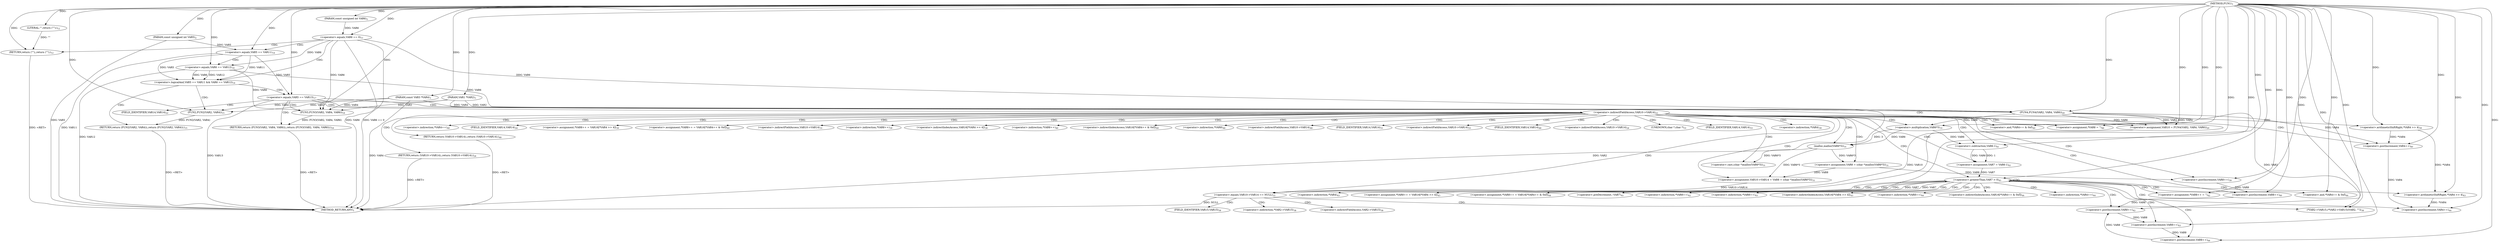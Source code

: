 digraph "FUN1" {  
"8" [label = <(METHOD,FUN1)<SUB>1</SUB>> ]
"156" [label = <(METHOD_RETURN,ANY)<SUB>1</SUB>> ]
"9" [label = <(PARAM,VAR1 *VAR2)<SUB>1</SUB>> ]
"10" [label = <(PARAM,const VAR3 *VAR4)<SUB>1</SUB>> ]
"11" [label = <(PARAM,const unsigned int VAR5)<SUB>2</SUB>> ]
"12" [label = <(PARAM,const unsigned int VAR6)<SUB>2</SUB>> ]
"47" [label = <(&lt;operator&gt;.assignment,VAR10 = FUN4(VAR2, VAR4, VAR6))<SUB>20</SUB>> ]
"62" [label = <(&lt;operator&gt;.assignment,VAR10-&gt;VAR14 = VAR8 = (char *)malloc(VAR6*3))<SUB>31</SUB>> ]
"88" [label = <(&lt;operator&gt;.assignment,*VAR8++ = VAR16[*VAR4 &gt;&gt; 4])<SUB>39</SUB>> ]
"98" [label = <(&lt;operator&gt;.assignment,*VAR8++ = VAR16[*VAR4++ &amp; 0xf])<SUB>40</SUB>> ]
"148" [label = <(&lt;operator&gt;.assignment,*VAR8 = '')<SUB>46</SUB>> ]
"152" [label = <(RETURN,return (VAR10-&gt;VAR14);,return (VAR10-&gt;VAR14);)<SUB>48</SUB>> ]
"18" [label = <(&lt;operator&gt;.equals,VAR6 == 0)<SUB>11</SUB>> ]
"25" [label = <(&lt;operator&gt;.logicalAnd,VAR5 == VAR11 &amp;&amp; VAR6 == VAR12)<SUB>14</SUB>> ]
"38" [label = <(&lt;operator&gt;.equals,VAR5 == VAR13)<SUB>17</SUB>> ]
"75" [label = <(&lt;operator&gt;.equals,VAR10-&gt;VAR14 == NULL)<SUB>33</SUB>> ]
"116" [label = <(&lt;operator&gt;.greaterThan,VAR7 &gt; 0)<SUB>41</SUB>> ]
"119" [label = <(&lt;operator&gt;.preDecrement,--VAR7)<SUB>41</SUB>> ]
"22" [label = <(RETURN,return (&quot;&quot;);,return (&quot;&quot;);)<SUB>12</SUB>> ]
"33" [label = <(RETURN,return (FUN2(VAR2, VAR4));,return (FUN2(VAR2, VAR4));)<SUB>15</SUB>> ]
"42" [label = <(RETURN,return (FUN3(VAR2, VAR4, VAR6));,return (FUN3(VAR2, VAR4, VAR6));)<SUB>18</SUB>> ]
"49" [label = <(FUN4,FUN4(VAR2, VAR4, VAR6))<SUB>20</SUB>> ]
"58" [label = <(RETURN,return (VAR10-&gt;VAR14);,return (VAR10-&gt;VAR14);)<SUB>24</SUB>> ]
"66" [label = <(&lt;operator&gt;.assignment,VAR8 = (char *)malloc(VAR6*3))<SUB>31</SUB>> ]
"81" [label = <(*VAR2-&gt;VAR15,(*VAR2-&gt;VAR15)(VAR2, &quot;&quot;))<SUB>38</SUB>> ]
"111" [label = <(&lt;operator&gt;.assignment,VAR7 = VAR6-1)<SUB>41</SUB>> ]
"122" [label = <(&lt;operator&gt;.assignment,*VAR8++ = '')<SUB>42</SUB>> ]
"127" [label = <(&lt;operator&gt;.assignment,*VAR8++ = VAR16[*VAR4 &gt;&gt; 4])<SUB>43</SUB>> ]
"137" [label = <(&lt;operator&gt;.assignment,*VAR8++ = VAR16[*VAR4++ &amp; 0xf])<SUB>44</SUB>> ]
"23" [label = <(LITERAL,&quot;&quot;,return (&quot;&quot;);)<SUB>12</SUB>> ]
"26" [label = <(&lt;operator&gt;.equals,VAR5 == VAR11)<SUB>14</SUB>> ]
"29" [label = <(&lt;operator&gt;.equals,VAR6 == VAR12)<SUB>14</SUB>> ]
"34" [label = <(FUN2,FUN2(VAR2, VAR4))<SUB>15</SUB>> ]
"43" [label = <(FUN3,FUN3(VAR2, VAR4, VAR6))<SUB>18</SUB>> ]
"68" [label = <(&lt;operator&gt;.cast,(char *)malloc(VAR6*3))<SUB>31</SUB>> ]
"90" [label = <(&lt;operator&gt;.postIncrement,VAR8++)<SUB>39</SUB>> ]
"94" [label = <(&lt;operator&gt;.arithmeticShiftRight,*VAR4 &gt;&gt; 4)<SUB>39</SUB>> ]
"100" [label = <(&lt;operator&gt;.postIncrement,VAR8++)<SUB>40</SUB>> ]
"104" [label = <(&lt;operator&gt;.and,*VAR4++ &amp; 0xf)<SUB>40</SUB>> ]
"70" [label = <(malloc,malloc(VAR6*3))<SUB>31</SUB>> ]
"113" [label = <(&lt;operator&gt;.subtraction,VAR6-1)<SUB>41</SUB>> ]
"71" [label = <(&lt;operator&gt;.multiplication,VAR6*3)<SUB>31</SUB>> ]
"106" [label = <(&lt;operator&gt;.postIncrement,VAR4++)<SUB>40</SUB>> ]
"124" [label = <(&lt;operator&gt;.postIncrement,VAR8++)<SUB>42</SUB>> ]
"129" [label = <(&lt;operator&gt;.postIncrement,VAR8++)<SUB>43</SUB>> ]
"133" [label = <(&lt;operator&gt;.arithmeticShiftRight,*VAR4 &gt;&gt; 4)<SUB>43</SUB>> ]
"139" [label = <(&lt;operator&gt;.postIncrement,VAR8++)<SUB>44</SUB>> ]
"143" [label = <(&lt;operator&gt;.and,*VAR4++ &amp; 0xf)<SUB>44</SUB>> ]
"145" [label = <(&lt;operator&gt;.postIncrement,VAR4++)<SUB>44</SUB>> ]
"54" [label = <(&lt;operator&gt;.indirectFieldAccess,VAR10-&gt;VAR14)<SUB>22</SUB>> ]
"63" [label = <(&lt;operator&gt;.indirectFieldAccess,VAR10-&gt;VAR14)<SUB>31</SUB>> ]
"89" [label = <(&lt;operator&gt;.indirection,*VAR8++)<SUB>39</SUB>> ]
"92" [label = <(&lt;operator&gt;.indirectIndexAccess,VAR16[*VAR4 &gt;&gt; 4])<SUB>39</SUB>> ]
"99" [label = <(&lt;operator&gt;.indirection,*VAR8++)<SUB>40</SUB>> ]
"102" [label = <(&lt;operator&gt;.indirectIndexAccess,VAR16[*VAR4++ &amp; 0xf])<SUB>40</SUB>> ]
"149" [label = <(&lt;operator&gt;.indirection,*VAR8)<SUB>46</SUB>> ]
"153" [label = <(&lt;operator&gt;.indirectFieldAccess,VAR10-&gt;VAR14)<SUB>48</SUB>> ]
"56" [label = <(FIELD_IDENTIFIER,VAR14,VAR14)<SUB>22</SUB>> ]
"65" [label = <(FIELD_IDENTIFIER,VAR14,VAR14)<SUB>31</SUB>> ]
"76" [label = <(&lt;operator&gt;.indirectFieldAccess,VAR10-&gt;VAR14)<SUB>33</SUB>> ]
"155" [label = <(FIELD_IDENTIFIER,VAR14,VAR14)<SUB>48</SUB>> ]
"59" [label = <(&lt;operator&gt;.indirectFieldAccess,VAR10-&gt;VAR14)<SUB>24</SUB>> ]
"69" [label = <(UNKNOWN,char *,char *)<SUB>31</SUB>> ]
"78" [label = <(FIELD_IDENTIFIER,VAR14,VAR14)<SUB>33</SUB>> ]
"82" [label = <(&lt;operator&gt;.indirection,*VAR2-&gt;VAR15)<SUB>38</SUB>> ]
"95" [label = <(&lt;operator&gt;.indirection,*VAR4)<SUB>39</SUB>> ]
"105" [label = <(&lt;operator&gt;.indirection,*VAR4++)<SUB>40</SUB>> ]
"123" [label = <(&lt;operator&gt;.indirection,*VAR8++)<SUB>42</SUB>> ]
"128" [label = <(&lt;operator&gt;.indirection,*VAR8++)<SUB>43</SUB>> ]
"131" [label = <(&lt;operator&gt;.indirectIndexAccess,VAR16[*VAR4 &gt;&gt; 4])<SUB>43</SUB>> ]
"138" [label = <(&lt;operator&gt;.indirection,*VAR8++)<SUB>44</SUB>> ]
"141" [label = <(&lt;operator&gt;.indirectIndexAccess,VAR16[*VAR4++ &amp; 0xf])<SUB>44</SUB>> ]
"61" [label = <(FIELD_IDENTIFIER,VAR14,VAR14)<SUB>24</SUB>> ]
"83" [label = <(&lt;operator&gt;.indirectFieldAccess,VAR2-&gt;VAR15)<SUB>38</SUB>> ]
"85" [label = <(FIELD_IDENTIFIER,VAR15,VAR15)<SUB>38</SUB>> ]
"134" [label = <(&lt;operator&gt;.indirection,*VAR4)<SUB>43</SUB>> ]
"144" [label = <(&lt;operator&gt;.indirection,*VAR4++)<SUB>44</SUB>> ]
  "152" -> "156"  [ label = "DDG: &lt;RET&gt;"] 
  "22" -> "156"  [ label = "DDG: &lt;RET&gt;"] 
  "33" -> "156"  [ label = "DDG: &lt;RET&gt;"] 
  "58" -> "156"  [ label = "DDG: &lt;RET&gt;"] 
  "42" -> "156"  [ label = "DDG: &lt;RET&gt;"] 
  "9" -> "156"  [ label = "DDG: VAR2"] 
  "10" -> "156"  [ label = "DDG: VAR4"] 
  "11" -> "156"  [ label = "DDG: VAR5"] 
  "18" -> "156"  [ label = "DDG: VAR6"] 
  "18" -> "156"  [ label = "DDG: VAR6 == 0"] 
  "38" -> "156"  [ label = "DDG: VAR13"] 
  "26" -> "156"  [ label = "DDG: VAR11"] 
  "29" -> "156"  [ label = "DDG: VAR12"] 
  "75" -> "156"  [ label = "DDG: NULL"] 
  "8" -> "9"  [ label = "DDG: "] 
  "8" -> "10"  [ label = "DDG: "] 
  "8" -> "11"  [ label = "DDG: "] 
  "8" -> "12"  [ label = "DDG: "] 
  "49" -> "47"  [ label = "DDG: VAR2"] 
  "49" -> "47"  [ label = "DDG: VAR4"] 
  "49" -> "47"  [ label = "DDG: VAR6"] 
  "66" -> "62"  [ label = "DDG: VAR8"] 
  "70" -> "62"  [ label = "DDG: VAR6*3"] 
  "8" -> "148"  [ label = "DDG: "] 
  "12" -> "18"  [ label = "DDG: VAR6"] 
  "8" -> "18"  [ label = "DDG: "] 
  "23" -> "22"  [ label = "DDG: &quot;&quot;"] 
  "8" -> "22"  [ label = "DDG: "] 
  "26" -> "25"  [ label = "DDG: VAR5"] 
  "26" -> "25"  [ label = "DDG: VAR11"] 
  "29" -> "25"  [ label = "DDG: VAR6"] 
  "29" -> "25"  [ label = "DDG: VAR12"] 
  "34" -> "33"  [ label = "DDG: FUN2(VAR2, VAR4)"] 
  "26" -> "38"  [ label = "DDG: VAR5"] 
  "8" -> "38"  [ label = "DDG: "] 
  "43" -> "42"  [ label = "DDG: FUN3(VAR2, VAR4, VAR6)"] 
  "9" -> "49"  [ label = "DDG: VAR2"] 
  "8" -> "49"  [ label = "DDG: "] 
  "10" -> "49"  [ label = "DDG: VAR4"] 
  "18" -> "49"  [ label = "DDG: VAR6"] 
  "29" -> "49"  [ label = "DDG: VAR6"] 
  "70" -> "66"  [ label = "DDG: VAR6*3"] 
  "47" -> "75"  [ label = "DDG: VAR10"] 
  "62" -> "75"  [ label = "DDG: VAR10-&gt;VAR14"] 
  "8" -> "75"  [ label = "DDG: "] 
  "113" -> "111"  [ label = "DDG: VAR6"] 
  "113" -> "111"  [ label = "DDG: 1"] 
  "111" -> "116"  [ label = "DDG: VAR7"] 
  "119" -> "116"  [ label = "DDG: VAR7"] 
  "8" -> "116"  [ label = "DDG: "] 
  "116" -> "119"  [ label = "DDG: VAR7"] 
  "8" -> "119"  [ label = "DDG: "] 
  "8" -> "122"  [ label = "DDG: "] 
  "8" -> "23"  [ label = "DDG: "] 
  "11" -> "26"  [ label = "DDG: VAR5"] 
  "8" -> "26"  [ label = "DDG: "] 
  "18" -> "29"  [ label = "DDG: VAR6"] 
  "8" -> "29"  [ label = "DDG: "] 
  "70" -> "68"  [ label = "DDG: VAR6*3"] 
  "49" -> "81"  [ label = "DDG: VAR2"] 
  "8" -> "81"  [ label = "DDG: "] 
  "66" -> "90"  [ label = "DDG: VAR8"] 
  "8" -> "90"  [ label = "DDG: "] 
  "8" -> "94"  [ label = "DDG: "] 
  "90" -> "100"  [ label = "DDG: VAR8"] 
  "8" -> "100"  [ label = "DDG: "] 
  "8" -> "104"  [ label = "DDG: "] 
  "9" -> "34"  [ label = "DDG: VAR2"] 
  "8" -> "34"  [ label = "DDG: "] 
  "10" -> "34"  [ label = "DDG: VAR4"] 
  "9" -> "43"  [ label = "DDG: VAR2"] 
  "8" -> "43"  [ label = "DDG: "] 
  "10" -> "43"  [ label = "DDG: VAR4"] 
  "18" -> "43"  [ label = "DDG: VAR6"] 
  "29" -> "43"  [ label = "DDG: VAR6"] 
  "71" -> "70"  [ label = "DDG: VAR6"] 
  "71" -> "70"  [ label = "DDG: 3"] 
  "71" -> "113"  [ label = "DDG: VAR6"] 
  "8" -> "113"  [ label = "DDG: "] 
  "49" -> "71"  [ label = "DDG: VAR6"] 
  "8" -> "71"  [ label = "DDG: "] 
  "49" -> "106"  [ label = "DDG: VAR4"] 
  "94" -> "106"  [ label = "DDG: *VAR4"] 
  "8" -> "106"  [ label = "DDG: "] 
  "100" -> "124"  [ label = "DDG: VAR8"] 
  "139" -> "124"  [ label = "DDG: VAR8"] 
  "8" -> "124"  [ label = "DDG: "] 
  "124" -> "129"  [ label = "DDG: VAR8"] 
  "8" -> "129"  [ label = "DDG: "] 
  "94" -> "133"  [ label = "DDG: *VAR4"] 
  "8" -> "133"  [ label = "DDG: "] 
  "129" -> "139"  [ label = "DDG: VAR8"] 
  "8" -> "139"  [ label = "DDG: "] 
  "8" -> "143"  [ label = "DDG: "] 
  "106" -> "145"  [ label = "DDG: VAR4"] 
  "133" -> "145"  [ label = "DDG: *VAR4"] 
  "8" -> "145"  [ label = "DDG: "] 
  "18" -> "26"  [ label = "CDG: "] 
  "18" -> "25"  [ label = "CDG: "] 
  "18" -> "22"  [ label = "CDG: "] 
  "25" -> "34"  [ label = "CDG: "] 
  "25" -> "38"  [ label = "CDG: "] 
  "25" -> "33"  [ label = "CDG: "] 
  "38" -> "42"  [ label = "CDG: "] 
  "38" -> "56"  [ label = "CDG: "] 
  "38" -> "54"  [ label = "CDG: "] 
  "38" -> "43"  [ label = "CDG: "] 
  "38" -> "47"  [ label = "CDG: "] 
  "38" -> "49"  [ label = "CDG: "] 
  "54" -> "94"  [ label = "CDG: "] 
  "54" -> "68"  [ label = "CDG: "] 
  "54" -> "98"  [ label = "CDG: "] 
  "54" -> "113"  [ label = "CDG: "] 
  "54" -> "75"  [ label = "CDG: "] 
  "54" -> "102"  [ label = "CDG: "] 
  "54" -> "149"  [ label = "CDG: "] 
  "54" -> "69"  [ label = "CDG: "] 
  "54" -> "104"  [ label = "CDG: "] 
  "54" -> "95"  [ label = "CDG: "] 
  "54" -> "92"  [ label = "CDG: "] 
  "54" -> "153"  [ label = "CDG: "] 
  "54" -> "76"  [ label = "CDG: "] 
  "54" -> "59"  [ label = "CDG: "] 
  "54" -> "148"  [ label = "CDG: "] 
  "54" -> "90"  [ label = "CDG: "] 
  "54" -> "58"  [ label = "CDG: "] 
  "54" -> "61"  [ label = "CDG: "] 
  "54" -> "152"  [ label = "CDG: "] 
  "54" -> "100"  [ label = "CDG: "] 
  "54" -> "88"  [ label = "CDG: "] 
  "54" -> "70"  [ label = "CDG: "] 
  "54" -> "155"  [ label = "CDG: "] 
  "54" -> "111"  [ label = "CDG: "] 
  "54" -> "89"  [ label = "CDG: "] 
  "54" -> "66"  [ label = "CDG: "] 
  "54" -> "116"  [ label = "CDG: "] 
  "54" -> "99"  [ label = "CDG: "] 
  "54" -> "106"  [ label = "CDG: "] 
  "54" -> "65"  [ label = "CDG: "] 
  "54" -> "71"  [ label = "CDG: "] 
  "54" -> "105"  [ label = "CDG: "] 
  "54" -> "63"  [ label = "CDG: "] 
  "54" -> "78"  [ label = "CDG: "] 
  "54" -> "62"  [ label = "CDG: "] 
  "75" -> "81"  [ label = "CDG: "] 
  "75" -> "85"  [ label = "CDG: "] 
  "75" -> "82"  [ label = "CDG: "] 
  "75" -> "83"  [ label = "CDG: "] 
  "116" -> "145"  [ label = "CDG: "] 
  "116" -> "128"  [ label = "CDG: "] 
  "116" -> "131"  [ label = "CDG: "] 
  "116" -> "119"  [ label = "CDG: "] 
  "116" -> "144"  [ label = "CDG: "] 
  "116" -> "129"  [ label = "CDG: "] 
  "116" -> "134"  [ label = "CDG: "] 
  "116" -> "138"  [ label = "CDG: "] 
  "116" -> "137"  [ label = "CDG: "] 
  "116" -> "127"  [ label = "CDG: "] 
  "116" -> "139"  [ label = "CDG: "] 
  "116" -> "141"  [ label = "CDG: "] 
  "116" -> "116"  [ label = "CDG: "] 
  "116" -> "122"  [ label = "CDG: "] 
  "116" -> "123"  [ label = "CDG: "] 
  "116" -> "143"  [ label = "CDG: "] 
  "116" -> "124"  [ label = "CDG: "] 
  "116" -> "133"  [ label = "CDG: "] 
  "26" -> "29"  [ label = "CDG: "] 
}
